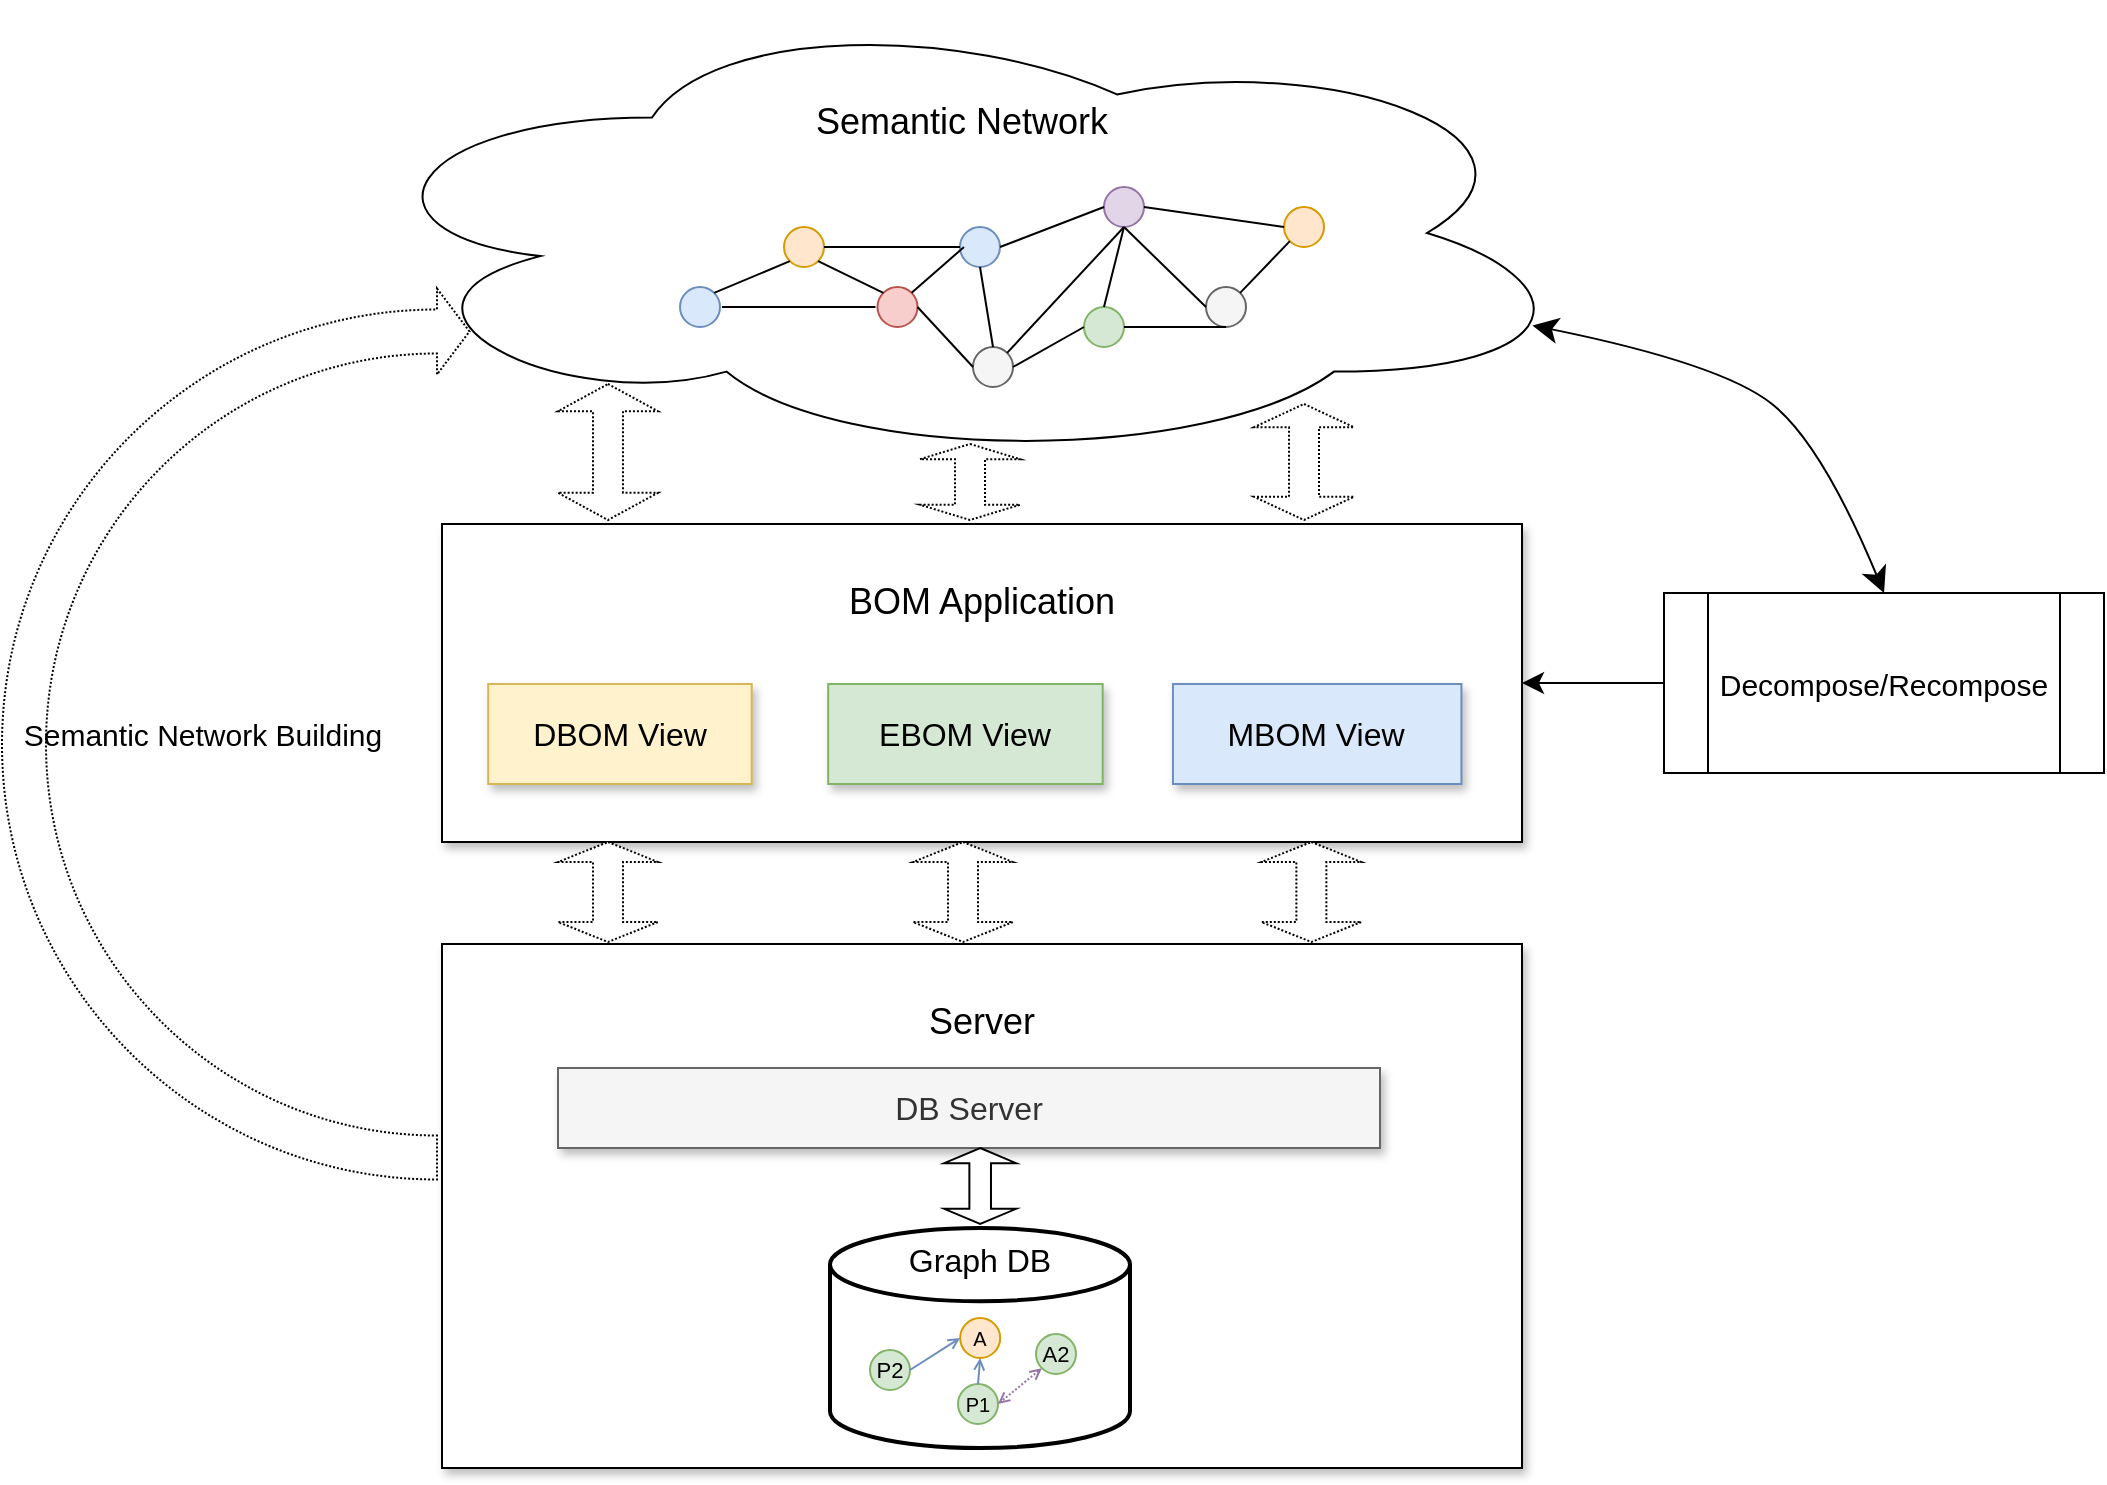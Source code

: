 <mxfile version="14.8.0" type="github">
  <diagram id="wF1ed776lyYu1ONlH215" name="Page-1">
    <mxGraphModel dx="1381" dy="-210" grid="1" gridSize="10" guides="1" tooltips="1" connect="1" arrows="1" fold="1" page="1" pageScale="1" pageWidth="827" pageHeight="1169" math="0" shadow="0">
      <root>
        <mxCell id="0" />
        <mxCell id="1" parent="0" />
        <mxCell id="866xvx7asvDeFkCteNUr-133" value="&lt;font style=&quot;font-size: 18px&quot;&gt;&lt;br&gt;BOM Application&lt;/font&gt;" style="whiteSpace=wrap;html=1;shadow=1;fontSize=16;verticalAlign=top;" vertex="1" parent="1">
          <mxGeometry x="520" y="1430" width="540" height="159" as="geometry" />
        </mxCell>
        <mxCell id="866xvx7asvDeFkCteNUr-1" value="&lt;font style=&quot;font-size: 18px&quot;&gt;&lt;br&gt;&lt;br&gt;Semantic Network&lt;/font&gt;" style="ellipse;shape=cloud;whiteSpace=wrap;html=1;verticalAlign=top;" vertex="1" parent="1">
          <mxGeometry x="470" y="1169" width="620" height="231" as="geometry" />
        </mxCell>
        <mxCell id="866xvx7asvDeFkCteNUr-2" value="" style="ellipse;whiteSpace=wrap;html=1;aspect=fixed;verticalAlign=middle;fillColor=#dae8fc;strokeColor=#6c8ebf;" vertex="1" parent="1">
          <mxGeometry x="639" y="1311.5" width="20" height="20" as="geometry" />
        </mxCell>
        <mxCell id="866xvx7asvDeFkCteNUr-3" value="" style="ellipse;whiteSpace=wrap;html=1;aspect=fixed;verticalAlign=middle;fillColor=#ffe6cc;strokeColor=#d79b00;" vertex="1" parent="1">
          <mxGeometry x="691" y="1281.5" width="20" height="20" as="geometry" />
        </mxCell>
        <mxCell id="866xvx7asvDeFkCteNUr-4" value="" style="ellipse;whiteSpace=wrap;html=1;aspect=fixed;verticalAlign=middle;fillColor=#ffe6cc;strokeColor=#d79b00;" vertex="1" parent="1">
          <mxGeometry x="941" y="1271.5" width="20" height="20" as="geometry" />
        </mxCell>
        <mxCell id="866xvx7asvDeFkCteNUr-5" value="" style="ellipse;whiteSpace=wrap;html=1;aspect=fixed;verticalAlign=middle;fillColor=#f5f5f5;strokeColor=#666666;fontColor=#333333;" vertex="1" parent="1">
          <mxGeometry x="902" y="1311.5" width="20" height="20" as="geometry" />
        </mxCell>
        <mxCell id="866xvx7asvDeFkCteNUr-6" value="" style="ellipse;whiteSpace=wrap;html=1;aspect=fixed;verticalAlign=middle;fillColor=#d5e8d4;strokeColor=#82b366;" vertex="1" parent="1">
          <mxGeometry x="841" y="1321.5" width="20" height="20" as="geometry" />
        </mxCell>
        <mxCell id="866xvx7asvDeFkCteNUr-7" value="" style="ellipse;whiteSpace=wrap;html=1;aspect=fixed;verticalAlign=middle;fillColor=#f5f5f5;strokeColor=#666666;fontColor=#333333;" vertex="1" parent="1">
          <mxGeometry x="785.5" y="1341.5" width="20" height="20" as="geometry" />
        </mxCell>
        <mxCell id="866xvx7asvDeFkCteNUr-8" value="" style="ellipse;whiteSpace=wrap;html=1;aspect=fixed;verticalAlign=middle;fillColor=#dae8fc;strokeColor=#6c8ebf;" vertex="1" parent="1">
          <mxGeometry x="779" y="1281.5" width="20" height="20" as="geometry" />
        </mxCell>
        <mxCell id="866xvx7asvDeFkCteNUr-9" value="" style="ellipse;whiteSpace=wrap;html=1;aspect=fixed;verticalAlign=middle;fillColor=#f8cecc;strokeColor=#b85450;" vertex="1" parent="1">
          <mxGeometry x="737.75" y="1311.5" width="20" height="20" as="geometry" />
        </mxCell>
        <mxCell id="866xvx7asvDeFkCteNUr-10" value="" style="ellipse;whiteSpace=wrap;html=1;aspect=fixed;verticalAlign=middle;fillColor=#e1d5e7;strokeColor=#9673a6;" vertex="1" parent="1">
          <mxGeometry x="851" y="1261.5" width="20" height="20" as="geometry" />
        </mxCell>
        <mxCell id="866xvx7asvDeFkCteNUr-11" value="" style="endArrow=none;html=1;exitX=1;exitY=0.5;exitDx=0;exitDy=0;entryX=0;entryY=0.5;entryDx=0;entryDy=0;" edge="1" parent="1" source="866xvx7asvDeFkCteNUr-3" target="866xvx7asvDeFkCteNUr-8">
          <mxGeometry width="50" height="50" relative="1" as="geometry">
            <mxPoint x="791" y="1311.5" as="sourcePoint" />
            <mxPoint x="841" y="1261.5" as="targetPoint" />
          </mxGeometry>
        </mxCell>
        <mxCell id="866xvx7asvDeFkCteNUr-12" value="" style="endArrow=none;html=1;entryX=0;entryY=0.5;entryDx=0;entryDy=0;" edge="1" parent="1">
          <mxGeometry width="50" height="50" relative="1" as="geometry">
            <mxPoint x="660" y="1321.5" as="sourcePoint" />
            <mxPoint x="736.75" y="1321.5" as="targetPoint" />
          </mxGeometry>
        </mxCell>
        <mxCell id="866xvx7asvDeFkCteNUr-13" value="" style="endArrow=none;html=1;exitX=1;exitY=0;exitDx=0;exitDy=0;entryX=0;entryY=1;entryDx=0;entryDy=0;" edge="1" parent="1" source="866xvx7asvDeFkCteNUr-2" target="866xvx7asvDeFkCteNUr-3">
          <mxGeometry width="50" height="50" relative="1" as="geometry">
            <mxPoint x="791" y="1311.5" as="sourcePoint" />
            <mxPoint x="841" y="1261.5" as="targetPoint" />
          </mxGeometry>
        </mxCell>
        <mxCell id="866xvx7asvDeFkCteNUr-14" value="" style="endArrow=none;html=1;exitX=1;exitY=1;exitDx=0;exitDy=0;entryX=0;entryY=0;entryDx=0;entryDy=0;" edge="1" parent="1" source="866xvx7asvDeFkCteNUr-3" target="866xvx7asvDeFkCteNUr-9">
          <mxGeometry width="50" height="50" relative="1" as="geometry">
            <mxPoint x="791" y="1311.5" as="sourcePoint" />
            <mxPoint x="841" y="1261.5" as="targetPoint" />
          </mxGeometry>
        </mxCell>
        <mxCell id="866xvx7asvDeFkCteNUr-15" value="" style="endArrow=none;html=1;exitX=1;exitY=0;exitDx=0;exitDy=0;" edge="1" parent="1" source="866xvx7asvDeFkCteNUr-9">
          <mxGeometry width="50" height="50" relative="1" as="geometry">
            <mxPoint x="791" y="1311.5" as="sourcePoint" />
            <mxPoint x="781" y="1291.5" as="targetPoint" />
          </mxGeometry>
        </mxCell>
        <mxCell id="866xvx7asvDeFkCteNUr-16" value="" style="endArrow=none;html=1;exitX=0.5;exitY=1;exitDx=0;exitDy=0;entryX=0.5;entryY=0;entryDx=0;entryDy=0;" edge="1" parent="1" source="866xvx7asvDeFkCteNUr-8" target="866xvx7asvDeFkCteNUr-7">
          <mxGeometry width="50" height="50" relative="1" as="geometry">
            <mxPoint x="791" y="1311.5" as="sourcePoint" />
            <mxPoint x="841" y="1261.5" as="targetPoint" />
          </mxGeometry>
        </mxCell>
        <mxCell id="866xvx7asvDeFkCteNUr-17" value="" style="endArrow=none;html=1;exitX=1;exitY=0.5;exitDx=0;exitDy=0;entryX=0;entryY=0.5;entryDx=0;entryDy=0;" edge="1" parent="1" source="866xvx7asvDeFkCteNUr-9" target="866xvx7asvDeFkCteNUr-7">
          <mxGeometry width="50" height="50" relative="1" as="geometry">
            <mxPoint x="791" y="1311.5" as="sourcePoint" />
            <mxPoint x="841" y="1261.5" as="targetPoint" />
          </mxGeometry>
        </mxCell>
        <mxCell id="866xvx7asvDeFkCteNUr-18" value="" style="endArrow=none;html=1;exitX=1;exitY=0.5;exitDx=0;exitDy=0;entryX=0;entryY=0.5;entryDx=0;entryDy=0;" edge="1" parent="1" source="866xvx7asvDeFkCteNUr-8" target="866xvx7asvDeFkCteNUr-10">
          <mxGeometry width="50" height="50" relative="1" as="geometry">
            <mxPoint x="791" y="1311.5" as="sourcePoint" />
            <mxPoint x="841" y="1261.5" as="targetPoint" />
          </mxGeometry>
        </mxCell>
        <mxCell id="866xvx7asvDeFkCteNUr-19" value="" style="endArrow=none;html=1;exitX=1;exitY=0;exitDx=0;exitDy=0;entryX=0.5;entryY=1;entryDx=0;entryDy=0;" edge="1" parent="1" source="866xvx7asvDeFkCteNUr-7" target="866xvx7asvDeFkCteNUr-10">
          <mxGeometry width="50" height="50" relative="1" as="geometry">
            <mxPoint x="791" y="1311.5" as="sourcePoint" />
            <mxPoint x="841" y="1261.5" as="targetPoint" />
          </mxGeometry>
        </mxCell>
        <mxCell id="866xvx7asvDeFkCteNUr-20" value="" style="endArrow=none;html=1;entryX=0;entryY=0.5;entryDx=0;entryDy=0;exitX=0.5;exitY=1;exitDx=0;exitDy=0;" edge="1" parent="1" source="866xvx7asvDeFkCteNUr-10" target="866xvx7asvDeFkCteNUr-5">
          <mxGeometry width="50" height="50" relative="1" as="geometry">
            <mxPoint x="791" y="1311.5" as="sourcePoint" />
            <mxPoint x="841" y="1261.5" as="targetPoint" />
          </mxGeometry>
        </mxCell>
        <mxCell id="866xvx7asvDeFkCteNUr-21" value="" style="endArrow=none;html=1;entryX=0;entryY=0.5;entryDx=0;entryDy=0;exitX=1;exitY=0.5;exitDx=0;exitDy=0;" edge="1" parent="1" source="866xvx7asvDeFkCteNUr-7" target="866xvx7asvDeFkCteNUr-6">
          <mxGeometry width="50" height="50" relative="1" as="geometry">
            <mxPoint x="791" y="1311.5" as="sourcePoint" />
            <mxPoint x="841" y="1261.5" as="targetPoint" />
          </mxGeometry>
        </mxCell>
        <mxCell id="866xvx7asvDeFkCteNUr-22" value="" style="endArrow=none;html=1;entryX=0.5;entryY=1;entryDx=0;entryDy=0;exitX=1;exitY=0.5;exitDx=0;exitDy=0;" edge="1" parent="1" source="866xvx7asvDeFkCteNUr-6" target="866xvx7asvDeFkCteNUr-5">
          <mxGeometry width="50" height="50" relative="1" as="geometry">
            <mxPoint x="791" y="1311.5" as="sourcePoint" />
            <mxPoint x="841" y="1261.5" as="targetPoint" />
          </mxGeometry>
        </mxCell>
        <mxCell id="866xvx7asvDeFkCteNUr-23" value="" style="endArrow=none;html=1;exitX=0.5;exitY=0;exitDx=0;exitDy=0;" edge="1" parent="1" source="866xvx7asvDeFkCteNUr-6">
          <mxGeometry width="50" height="50" relative="1" as="geometry">
            <mxPoint x="791" y="1311.5" as="sourcePoint" />
            <mxPoint x="861" y="1281.5" as="targetPoint" />
          </mxGeometry>
        </mxCell>
        <mxCell id="866xvx7asvDeFkCteNUr-24" value="" style="endArrow=none;html=1;entryX=0;entryY=0.5;entryDx=0;entryDy=0;exitX=1;exitY=0.5;exitDx=0;exitDy=0;" edge="1" parent="1" source="866xvx7asvDeFkCteNUr-10" target="866xvx7asvDeFkCteNUr-4">
          <mxGeometry width="50" height="50" relative="1" as="geometry">
            <mxPoint x="791" y="1311.5" as="sourcePoint" />
            <mxPoint x="841" y="1261.5" as="targetPoint" />
          </mxGeometry>
        </mxCell>
        <mxCell id="866xvx7asvDeFkCteNUr-25" value="" style="endArrow=none;html=1;exitX=0;exitY=1;exitDx=0;exitDy=0;entryX=1;entryY=0;entryDx=0;entryDy=0;" edge="1" parent="1" source="866xvx7asvDeFkCteNUr-4" target="866xvx7asvDeFkCteNUr-5">
          <mxGeometry width="50" height="50" relative="1" as="geometry">
            <mxPoint x="791" y="1311.5" as="sourcePoint" />
            <mxPoint x="841" y="1261.5" as="targetPoint" />
          </mxGeometry>
        </mxCell>
        <mxCell id="866xvx7asvDeFkCteNUr-106" value="&lt;font style=&quot;font-size: 16px&quot;&gt;DBOM View&lt;/font&gt;" style="whiteSpace=wrap;html=1;shadow=1;fontSize=18;fillColor=#fff2cc;strokeColor=#d6b656;verticalAlign=middle;" vertex="1" parent="1">
          <mxGeometry x="543.09" y="1510" width="131.75" height="50" as="geometry" />
        </mxCell>
        <mxCell id="866xvx7asvDeFkCteNUr-107" value="EBOM View" style="whiteSpace=wrap;html=1;shadow=1;fontSize=16;fillColor=#d5e8d4;strokeColor=#82b366;verticalAlign=middle;" vertex="1" parent="1">
          <mxGeometry x="713.09" y="1510" width="137.25" height="50" as="geometry" />
        </mxCell>
        <mxCell id="866xvx7asvDeFkCteNUr-108" value="&lt;font style=&quot;font-size: 16px&quot;&gt;M&lt;/font&gt;BOM View" style="whiteSpace=wrap;html=1;shadow=1;fontSize=16;fillColor=#dae8fc;strokeColor=#6c8ebf;verticalAlign=middle;" vertex="1" parent="1">
          <mxGeometry x="885.47" y="1510" width="144.25" height="50" as="geometry" />
        </mxCell>
        <mxCell id="866xvx7asvDeFkCteNUr-109" value="&lt;font style=&quot;font-size: 18px&quot;&gt;&lt;br&gt;Server&lt;/font&gt;" style="whiteSpace=wrap;html=1;shadow=1;fontSize=16;verticalAlign=top;" vertex="1" parent="1">
          <mxGeometry x="520" y="1640" width="540" height="262" as="geometry" />
        </mxCell>
        <mxCell id="866xvx7asvDeFkCteNUr-110" value="DB Server" style="whiteSpace=wrap;html=1;shadow=1;fontSize=16;fillColor=#f5f5f5;strokeColor=#666666;verticalAlign=middle;fontColor=#333333;" vertex="1" parent="1">
          <mxGeometry x="578" y="1702" width="411" height="40" as="geometry" />
        </mxCell>
        <mxCell id="866xvx7asvDeFkCteNUr-111" value="Graph DB" style="strokeWidth=2;html=1;shape=mxgraph.flowchart.database;whiteSpace=wrap;fontSize=16;verticalAlign=top;" vertex="1" parent="1">
          <mxGeometry x="714" y="1782" width="150" height="110" as="geometry" />
        </mxCell>
        <mxCell id="866xvx7asvDeFkCteNUr-112" value="A" style="ellipse;whiteSpace=wrap;html=1;aspect=fixed;verticalAlign=middle;fillColor=#ffe6cc;strokeColor=#d79b00;fontSize=10;" vertex="1" parent="1">
          <mxGeometry x="779.09" y="1827" width="20" height="20" as="geometry" />
        </mxCell>
        <mxCell id="866xvx7asvDeFkCteNUr-113" value="&lt;font style=&quot;font-size: 11px&quot;&gt;A2&lt;/font&gt;" style="ellipse;whiteSpace=wrap;html=1;aspect=fixed;verticalAlign=middle;fillColor=#d5e8d4;strokeColor=#82b366;" vertex="1" parent="1">
          <mxGeometry x="817" y="1835" width="20" height="20" as="geometry" />
        </mxCell>
        <mxCell id="866xvx7asvDeFkCteNUr-114" value="&lt;font size=&quot;1&quot;&gt;P1&lt;/font&gt;" style="ellipse;whiteSpace=wrap;html=1;aspect=fixed;verticalAlign=middle;fillColor=#d5e8d4;strokeColor=#82b366;fontSize=6;" vertex="1" parent="1">
          <mxGeometry x="778" y="1860" width="20" height="20" as="geometry" />
        </mxCell>
        <mxCell id="866xvx7asvDeFkCteNUr-115" value="&lt;font style=&quot;font-size: 11px&quot;&gt;P2&lt;/font&gt;" style="ellipse;whiteSpace=wrap;html=1;aspect=fixed;verticalAlign=middle;fillColor=#d5e8d4;strokeColor=#82b366;fontSize=10;" vertex="1" parent="1">
          <mxGeometry x="734" y="1843" width="20" height="20" as="geometry" />
        </mxCell>
        <mxCell id="866xvx7asvDeFkCteNUr-116" value="" style="html=1;verticalAlign=bottom;endArrow=open;endSize=4;entryX=0.5;entryY=1;entryDx=0;entryDy=0;exitX=0.5;exitY=0;exitDx=0;exitDy=0;fontSize=9;fillColor=#dae8fc;strokeColor=#6c8ebf;startSize=4;" edge="1" parent="1" source="866xvx7asvDeFkCteNUr-114" target="866xvx7asvDeFkCteNUr-112">
          <mxGeometry relative="1" as="geometry">
            <mxPoint x="1002" y="1972" as="sourcePoint" />
            <mxPoint x="922" y="1972" as="targetPoint" />
          </mxGeometry>
        </mxCell>
        <mxCell id="866xvx7asvDeFkCteNUr-117" value="" style="html=1;verticalAlign=bottom;endArrow=open;endSize=4;entryX=0;entryY=0.5;entryDx=0;entryDy=0;exitX=1;exitY=0.5;exitDx=0;exitDy=0;fontSize=8;fillColor=#dae8fc;strokeColor=#6c8ebf;jumpSize=6;startSize=4;" edge="1" parent="1" source="866xvx7asvDeFkCteNUr-115" target="866xvx7asvDeFkCteNUr-112">
          <mxGeometry relative="1" as="geometry">
            <mxPoint x="722" y="1952" as="sourcePoint" />
            <mxPoint x="831" y="1952" as="targetPoint" />
          </mxGeometry>
        </mxCell>
        <mxCell id="866xvx7asvDeFkCteNUr-118" value="" style="html=1;verticalAlign=bottom;endArrow=open;endSize=4;fontSize=8;entryX=1;entryY=0.5;entryDx=0;entryDy=0;dashed=1;dashPattern=1 1;startArrow=open;startFill=0;fillColor=#e1d5e7;strokeColor=#9673a6;exitX=0;exitY=1;exitDx=0;exitDy=0;startSize=4;" edge="1" parent="1" source="866xvx7asvDeFkCteNUr-113" target="866xvx7asvDeFkCteNUr-114">
          <mxGeometry relative="1" as="geometry">
            <mxPoint x="770" y="1982" as="sourcePoint" />
            <mxPoint x="870.642" y="2101.858" as="targetPoint" />
          </mxGeometry>
        </mxCell>
        <mxCell id="866xvx7asvDeFkCteNUr-126" value="" style="shape=doubleArrow;whiteSpace=wrap;html=1;fontSize=10;verticalAlign=top;direction=south;dashed=1;dashPattern=1 1;" vertex="1" parent="1">
          <mxGeometry x="578" y="1589" width="50" height="50" as="geometry" />
        </mxCell>
        <mxCell id="866xvx7asvDeFkCteNUr-127" value="" style="shape=doubleArrow;whiteSpace=wrap;html=1;fontSize=10;verticalAlign=top;direction=south;dashed=1;dashPattern=1 1;" vertex="1" parent="1">
          <mxGeometry x="755.5" y="1589" width="50" height="50" as="geometry" />
        </mxCell>
        <mxCell id="866xvx7asvDeFkCteNUr-128" value="" style="shape=doubleArrow;whiteSpace=wrap;html=1;fontSize=10;verticalAlign=top;direction=south;dashed=1;dashPattern=1 1;" vertex="1" parent="1">
          <mxGeometry x="929.68" y="1589" width="50" height="50" as="geometry" />
        </mxCell>
        <mxCell id="866xvx7asvDeFkCteNUr-129" value="" style="shape=doubleArrow;whiteSpace=wrap;html=1;fontSize=10;verticalAlign=top;direction=south;" vertex="1" parent="1">
          <mxGeometry x="771.09" y="1742" width="36" height="38" as="geometry" />
        </mxCell>
        <mxCell id="866xvx7asvDeFkCteNUr-130" value="" style="shape=doubleArrow;whiteSpace=wrap;html=1;fontSize=10;verticalAlign=top;direction=south;dashed=1;dashPattern=1 1;" vertex="1" parent="1">
          <mxGeometry x="578" y="1360" width="50" height="68" as="geometry" />
        </mxCell>
        <mxCell id="866xvx7asvDeFkCteNUr-131" value="" style="shape=doubleArrow;whiteSpace=wrap;html=1;fontSize=10;verticalAlign=top;direction=south;dashed=1;dashPattern=1 1;" vertex="1" parent="1">
          <mxGeometry x="759" y="1390" width="50" height="38" as="geometry" />
        </mxCell>
        <mxCell id="866xvx7asvDeFkCteNUr-132" value="" style="shape=doubleArrow;whiteSpace=wrap;html=1;fontSize=10;verticalAlign=top;direction=south;dashed=1;dashPattern=1 1;" vertex="1" parent="1">
          <mxGeometry x="926" y="1370" width="50" height="58" as="geometry" />
        </mxCell>
        <mxCell id="866xvx7asvDeFkCteNUr-143" style="edgeStyle=orthogonalEdgeStyle;rounded=0;jumpSize=4;orthogonalLoop=1;jettySize=auto;html=1;exitX=0;exitY=0.5;exitDx=0;exitDy=0;entryX=1;entryY=0.5;entryDx=0;entryDy=0;fontSize=10;startArrow=none;startFill=0;startSize=10;endSize=8;strokeWidth=1;sourcePerimeterSpacing=0;endArrow=classic;endFill=1;" edge="1" parent="1" source="866xvx7asvDeFkCteNUr-135" target="866xvx7asvDeFkCteNUr-133">
          <mxGeometry relative="1" as="geometry" />
        </mxCell>
        <mxCell id="866xvx7asvDeFkCteNUr-135" value="&lt;font style=&quot;font-size: 15px&quot;&gt;&lt;span style=&quot;background-color: rgb(255 , 255 , 255)&quot;&gt;Decompose/Recompose&lt;/span&gt;&lt;/font&gt;" style="shape=process;whiteSpace=wrap;html=1;backgroundOutline=1;fontSize=10;verticalAlign=middle;" vertex="1" parent="1">
          <mxGeometry x="1131" y="1464.5" width="220" height="90" as="geometry" />
        </mxCell>
        <mxCell id="866xvx7asvDeFkCteNUr-137" value="" style="curved=1;endArrow=classic;html=1;fontSize=10;startSize=10;endSize=10;entryX=0.96;entryY=0.7;entryDx=0;entryDy=0;entryPerimeter=0;exitX=0.5;exitY=0;exitDx=0;exitDy=0;startArrow=classic;startFill=1;strokeWidth=1;" edge="1" parent="1" source="866xvx7asvDeFkCteNUr-135" target="866xvx7asvDeFkCteNUr-1">
          <mxGeometry width="50" height="50" relative="1" as="geometry">
            <mxPoint x="1160" y="1460" as="sourcePoint" />
            <mxPoint x="1210" y="1410" as="targetPoint" />
            <Array as="points">
              <mxPoint x="1210" y="1390" />
              <mxPoint x="1160" y="1350" />
            </Array>
          </mxGeometry>
        </mxCell>
        <mxCell id="866xvx7asvDeFkCteNUr-146" value="&lt;font style=&quot;font-size: 15px&quot;&gt;Semantic Network Building&lt;/font&gt;" style="html=1;shadow=0;dashed=1;align=center;verticalAlign=middle;shape=mxgraph.arrows2.uTurnArrow;dy=11;arrowHead=43;dx2=16.25;sketch=0;fontSize=10;fillColor=none;snapToPoint=0;dashPattern=1 1;" vertex="1" parent="1">
          <mxGeometry x="300" y="1312.25" width="200" height="445.5" as="geometry" />
        </mxCell>
      </root>
    </mxGraphModel>
  </diagram>
</mxfile>
